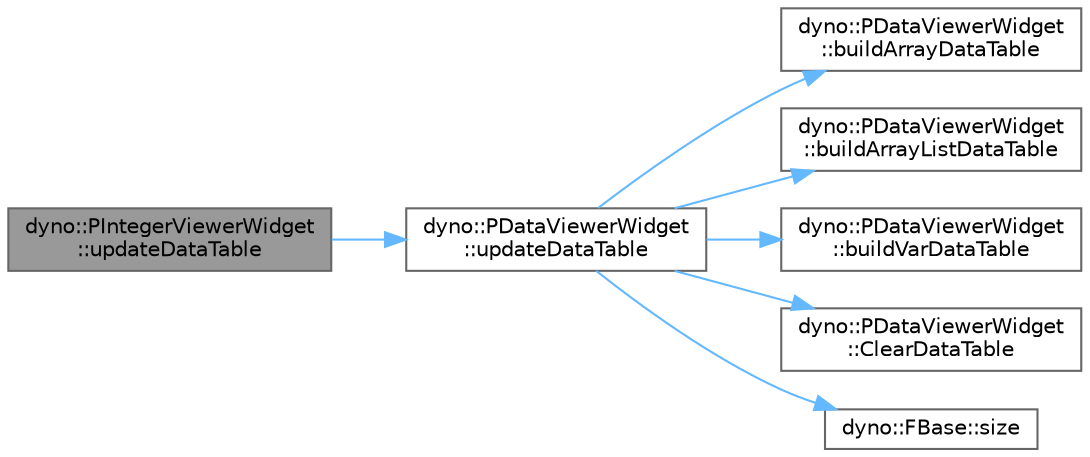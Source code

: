 digraph "dyno::PIntegerViewerWidget::updateDataTable"
{
 // LATEX_PDF_SIZE
  bgcolor="transparent";
  edge [fontname=Helvetica,fontsize=10,labelfontname=Helvetica,labelfontsize=10];
  node [fontname=Helvetica,fontsize=10,shape=box,height=0.2,width=0.4];
  rankdir="LR";
  Node1 [id="Node000001",label="dyno::PIntegerViewerWidget\l::updateDataTable",height=0.2,width=0.4,color="gray40", fillcolor="grey60", style="filled", fontcolor="black",tooltip=" "];
  Node1 -> Node2 [id="edge1_Node000001_Node000002",color="steelblue1",style="solid",tooltip=" "];
  Node2 [id="Node000002",label="dyno::PDataViewerWidget\l::updateDataTable",height=0.2,width=0.4,color="grey40", fillcolor="white", style="filled",URL="$classdyno_1_1_p_data_viewer_widget.html#a11c9715807028f3bc599abeaf32eb33d",tooltip=" "];
  Node2 -> Node3 [id="edge2_Node000002_Node000003",color="steelblue1",style="solid",tooltip=" "];
  Node3 [id="Node000003",label="dyno::PDataViewerWidget\l::buildArrayDataTable",height=0.2,width=0.4,color="grey40", fillcolor="white", style="filled",URL="$classdyno_1_1_p_data_viewer_widget.html#aa9270b377fde4d05086cd9e370760f24",tooltip=" "];
  Node2 -> Node4 [id="edge3_Node000002_Node000004",color="steelblue1",style="solid",tooltip=" "];
  Node4 [id="Node000004",label="dyno::PDataViewerWidget\l::buildArrayListDataTable",height=0.2,width=0.4,color="grey40", fillcolor="white", style="filled",URL="$classdyno_1_1_p_data_viewer_widget.html#af626ed903dc801938337ec4228539c11",tooltip=" "];
  Node2 -> Node5 [id="edge4_Node000002_Node000005",color="steelblue1",style="solid",tooltip=" "];
  Node5 [id="Node000005",label="dyno::PDataViewerWidget\l::buildVarDataTable",height=0.2,width=0.4,color="grey40", fillcolor="white", style="filled",URL="$classdyno_1_1_p_data_viewer_widget.html#a9b71e18734fb65919352d07ab974939c",tooltip=" "];
  Node2 -> Node6 [id="edge5_Node000002_Node000006",color="steelblue1",style="solid",tooltip=" "];
  Node6 [id="Node000006",label="dyno::PDataViewerWidget\l::ClearDataTable",height=0.2,width=0.4,color="grey40", fillcolor="white", style="filled",URL="$classdyno_1_1_p_data_viewer_widget.html#aff06085f3255a5cf4ca4ea6bb537dff7",tooltip=" "];
  Node2 -> Node7 [id="edge6_Node000002_Node000007",color="steelblue1",style="solid",tooltip=" "];
  Node7 [id="Node000007",label="dyno::FBase::size",height=0.2,width=0.4,color="grey40", fillcolor="white", style="filled",URL="$classdyno_1_1_f_base.html#a002102a94ea8d375f7548b88c4400b3e",tooltip=" "];
}
